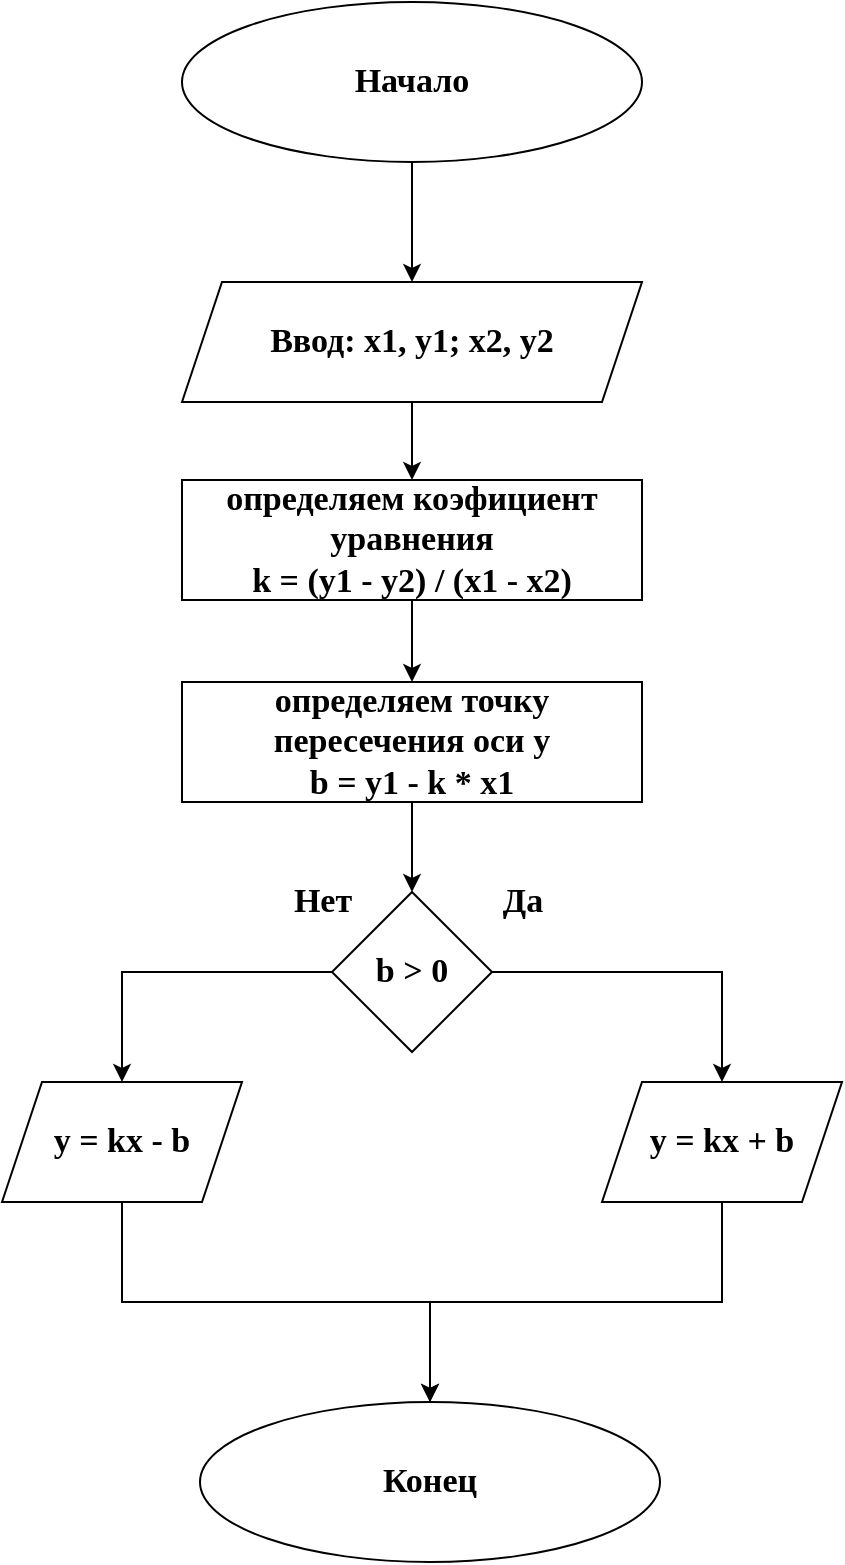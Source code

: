 <mxfile version="14.5.1" type="device"><diagram id="C5RBs43oDa-KdzZeNtuy" name="Page-1"><mxGraphModel dx="460" dy="853" grid="1" gridSize="10" guides="1" tooltips="1" connect="1" arrows="1" fold="1" page="1" pageScale="1" pageWidth="827" pageHeight="1169" math="0" shadow="0"><root><mxCell id="WIyWlLk6GJQsqaUBKTNV-0"/><mxCell id="WIyWlLk6GJQsqaUBKTNV-1" parent="WIyWlLk6GJQsqaUBKTNV-0"/><mxCell id="xk4Td4Vmk2kSjwUxh-40-2" style="edgeStyle=orthogonalEdgeStyle;rounded=0;orthogonalLoop=1;jettySize=auto;html=1;exitX=0.5;exitY=1;exitDx=0;exitDy=0;entryX=0.5;entryY=0;entryDx=0;entryDy=0;fontFamily=Times New Roman;fontStyle=1;fontSize=17;" edge="1" parent="WIyWlLk6GJQsqaUBKTNV-1" source="xk4Td4Vmk2kSjwUxh-40-0" target="xk4Td4Vmk2kSjwUxh-40-1"><mxGeometry relative="1" as="geometry"/></mxCell><mxCell id="xk4Td4Vmk2kSjwUxh-40-0" value="&lt;font style=&quot;font-size: 17px;&quot;&gt;&lt;span style=&quot;font-size: 17px;&quot;&gt;Начало&lt;/span&gt;&lt;/font&gt;" style="ellipse;whiteSpace=wrap;html=1;fontFamily=Times New Roman;fontStyle=1;fontSize=17;" vertex="1" parent="WIyWlLk6GJQsqaUBKTNV-1"><mxGeometry x="290" y="60" width="230" height="80" as="geometry"/></mxCell><mxCell id="xk4Td4Vmk2kSjwUxh-40-4" value="" style="edgeStyle=orthogonalEdgeStyle;rounded=0;orthogonalLoop=1;jettySize=auto;html=1;fontFamily=Times New Roman;fontStyle=1;fontSize=17;" edge="1" parent="WIyWlLk6GJQsqaUBKTNV-1" source="xk4Td4Vmk2kSjwUxh-40-1" target="xk4Td4Vmk2kSjwUxh-40-3"><mxGeometry relative="1" as="geometry"/></mxCell><mxCell id="xk4Td4Vmk2kSjwUxh-40-1" value="Ввод: x1, y1; x2, y2" style="shape=parallelogram;perimeter=parallelogramPerimeter;whiteSpace=wrap;html=1;fixedSize=1;fontFamily=Times New Roman;fontStyle=1;fontSize=17;" vertex="1" parent="WIyWlLk6GJQsqaUBKTNV-1"><mxGeometry x="290" y="200" width="230" height="60" as="geometry"/></mxCell><mxCell id="xk4Td4Vmk2kSjwUxh-40-6" value="" style="edgeStyle=orthogonalEdgeStyle;rounded=0;orthogonalLoop=1;jettySize=auto;html=1;fontFamily=Times New Roman;fontStyle=1;fontSize=17;" edge="1" parent="WIyWlLk6GJQsqaUBKTNV-1" source="xk4Td4Vmk2kSjwUxh-40-3" target="xk4Td4Vmk2kSjwUxh-40-5"><mxGeometry relative="1" as="geometry"/></mxCell><mxCell id="xk4Td4Vmk2kSjwUxh-40-3" value="определяем коэфициент уравнения&lt;br style=&quot;font-size: 17px;&quot;&gt;k = (y1 - y2) / (x1 - x2)" style="rounded=0;whiteSpace=wrap;html=1;fontFamily=Times New Roman;fontStyle=1;fontSize=17;" vertex="1" parent="WIyWlLk6GJQsqaUBKTNV-1"><mxGeometry x="290" y="299" width="230" height="60" as="geometry"/></mxCell><mxCell id="xk4Td4Vmk2kSjwUxh-40-14" value="" style="edgeStyle=orthogonalEdgeStyle;rounded=0;orthogonalLoop=1;jettySize=auto;html=1;fontFamily=Times New Roman;fontStyle=1;fontSize=17;" edge="1" parent="WIyWlLk6GJQsqaUBKTNV-1" source="xk4Td4Vmk2kSjwUxh-40-5" target="xk4Td4Vmk2kSjwUxh-40-13"><mxGeometry relative="1" as="geometry"/></mxCell><mxCell id="xk4Td4Vmk2kSjwUxh-40-5" value="определяем точку пересечения оси y&lt;br style=&quot;font-size: 17px;&quot;&gt;b = y1 - k * x1" style="rounded=0;whiteSpace=wrap;html=1;fontFamily=Times New Roman;fontStyle=1;fontSize=17;" vertex="1" parent="WIyWlLk6GJQsqaUBKTNV-1"><mxGeometry x="290" y="400" width="230" height="60" as="geometry"/></mxCell><mxCell id="xk4Td4Vmk2kSjwUxh-40-21" style="edgeStyle=orthogonalEdgeStyle;rounded=0;orthogonalLoop=1;jettySize=auto;html=1;entryX=0.5;entryY=0;entryDx=0;entryDy=0;fontFamily=Times New Roman;fontStyle=1;fontSize=17;" edge="1" parent="WIyWlLk6GJQsqaUBKTNV-1" source="xk4Td4Vmk2kSjwUxh-40-13" target="xk4Td4Vmk2kSjwUxh-40-20"><mxGeometry relative="1" as="geometry"/></mxCell><mxCell id="xk4Td4Vmk2kSjwUxh-40-22" style="edgeStyle=orthogonalEdgeStyle;rounded=0;orthogonalLoop=1;jettySize=auto;html=1;exitX=1;exitY=0.5;exitDx=0;exitDy=0;entryX=0.5;entryY=0;entryDx=0;entryDy=0;fontFamily=Times New Roman;fontStyle=1;fontSize=17;" edge="1" parent="WIyWlLk6GJQsqaUBKTNV-1" source="xk4Td4Vmk2kSjwUxh-40-13" target="xk4Td4Vmk2kSjwUxh-40-19"><mxGeometry relative="1" as="geometry"/></mxCell><mxCell id="xk4Td4Vmk2kSjwUxh-40-13" value="b &amp;gt; 0" style="rhombus;whiteSpace=wrap;html=1;fontFamily=Times New Roman;fontStyle=1;fontSize=17;" vertex="1" parent="WIyWlLk6GJQsqaUBKTNV-1"><mxGeometry x="365" y="505" width="80" height="80" as="geometry"/></mxCell><mxCell id="xk4Td4Vmk2kSjwUxh-40-16" value="Да" style="text;html=1;align=center;verticalAlign=middle;resizable=0;points=[];autosize=1;fontFamily=Times New Roman;fontStyle=1;fontSize=17;" vertex="1" parent="WIyWlLk6GJQsqaUBKTNV-1"><mxGeometry x="440" y="495" width="40" height="30" as="geometry"/></mxCell><mxCell id="xk4Td4Vmk2kSjwUxh-40-17" value="Нет" style="text;html=1;align=center;verticalAlign=middle;resizable=0;points=[];autosize=1;fontFamily=Times New Roman;fontStyle=1;fontSize=17;" vertex="1" parent="WIyWlLk6GJQsqaUBKTNV-1"><mxGeometry x="340" y="495" width="40" height="30" as="geometry"/></mxCell><mxCell id="xk4Td4Vmk2kSjwUxh-40-25" style="edgeStyle=orthogonalEdgeStyle;rounded=0;orthogonalLoop=1;jettySize=auto;html=1;fontFamily=Times New Roman;fontStyle=1;fontSize=17;" edge="1" parent="WIyWlLk6GJQsqaUBKTNV-1" source="xk4Td4Vmk2kSjwUxh-40-19" target="xk4Td4Vmk2kSjwUxh-40-23"><mxGeometry relative="1" as="geometry"/></mxCell><mxCell id="xk4Td4Vmk2kSjwUxh-40-19" value="y = kx + b" style="shape=parallelogram;perimeter=parallelogramPerimeter;whiteSpace=wrap;html=1;fixedSize=1;fontFamily=Times New Roman;fontStyle=1;fontSize=17;" vertex="1" parent="WIyWlLk6GJQsqaUBKTNV-1"><mxGeometry x="500" y="600" width="120" height="60" as="geometry"/></mxCell><mxCell id="xk4Td4Vmk2kSjwUxh-40-24" style="edgeStyle=orthogonalEdgeStyle;rounded=0;orthogonalLoop=1;jettySize=auto;html=1;exitX=0.5;exitY=1;exitDx=0;exitDy=0;entryX=0.5;entryY=0;entryDx=0;entryDy=0;fontFamily=Times New Roman;fontStyle=1;fontSize=17;" edge="1" parent="WIyWlLk6GJQsqaUBKTNV-1" source="xk4Td4Vmk2kSjwUxh-40-20" target="xk4Td4Vmk2kSjwUxh-40-23"><mxGeometry relative="1" as="geometry"/></mxCell><mxCell id="xk4Td4Vmk2kSjwUxh-40-20" value="y = kx - b" style="shape=parallelogram;perimeter=parallelogramPerimeter;whiteSpace=wrap;html=1;fixedSize=1;fontFamily=Times New Roman;fontStyle=1;fontSize=17;" vertex="1" parent="WIyWlLk6GJQsqaUBKTNV-1"><mxGeometry x="200" y="600" width="120" height="60" as="geometry"/></mxCell><mxCell id="xk4Td4Vmk2kSjwUxh-40-23" value="Конец" style="ellipse;whiteSpace=wrap;html=1;fontFamily=Times New Roman;fontStyle=1;fontSize=17;" vertex="1" parent="WIyWlLk6GJQsqaUBKTNV-1"><mxGeometry x="299" y="760" width="230" height="80" as="geometry"/></mxCell></root></mxGraphModel></diagram></mxfile>